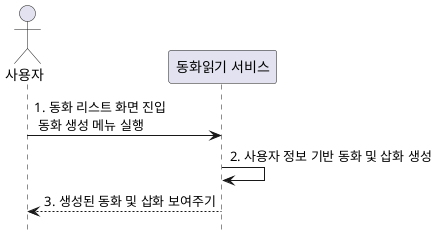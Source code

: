 @startuml lv1_us01
/'
사용자 정보 기반 동화 생성
'/
hide footbox

actor 사용자 as usr
participant "동화읽기 서비스" as srv

usr -> srv : 1. 동화 리스트 화면 진입\n 동화 생성 메뉴 실행
srv -> srv : 2. 사용자 정보 기반 동화 및 삽화 생성
srv --> usr : 3. 생성된 동화 및 삽화 보여주기

@enduml